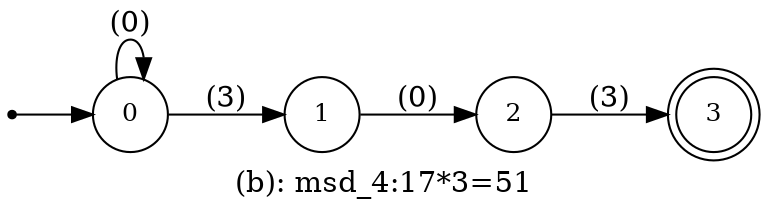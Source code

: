 digraph G {
label = "(b): msd_4:17*3=51";
rankdir = LR;
node [shape = circle, label="0", fontsize=12]0;
node [shape = circle, label="1", fontsize=12]1;
node [shape = circle, label="2", fontsize=12]2;
node [shape = doublecircle, label="3", fontsize=12]3;
node [shape = point ]; qi
qi ->0;
0 -> 0[ label = "(0)"];
0 -> 1[ label = "(3)"];
1 -> 2[ label = "(0)"];
2 -> 3[ label = "(3)"];
}

